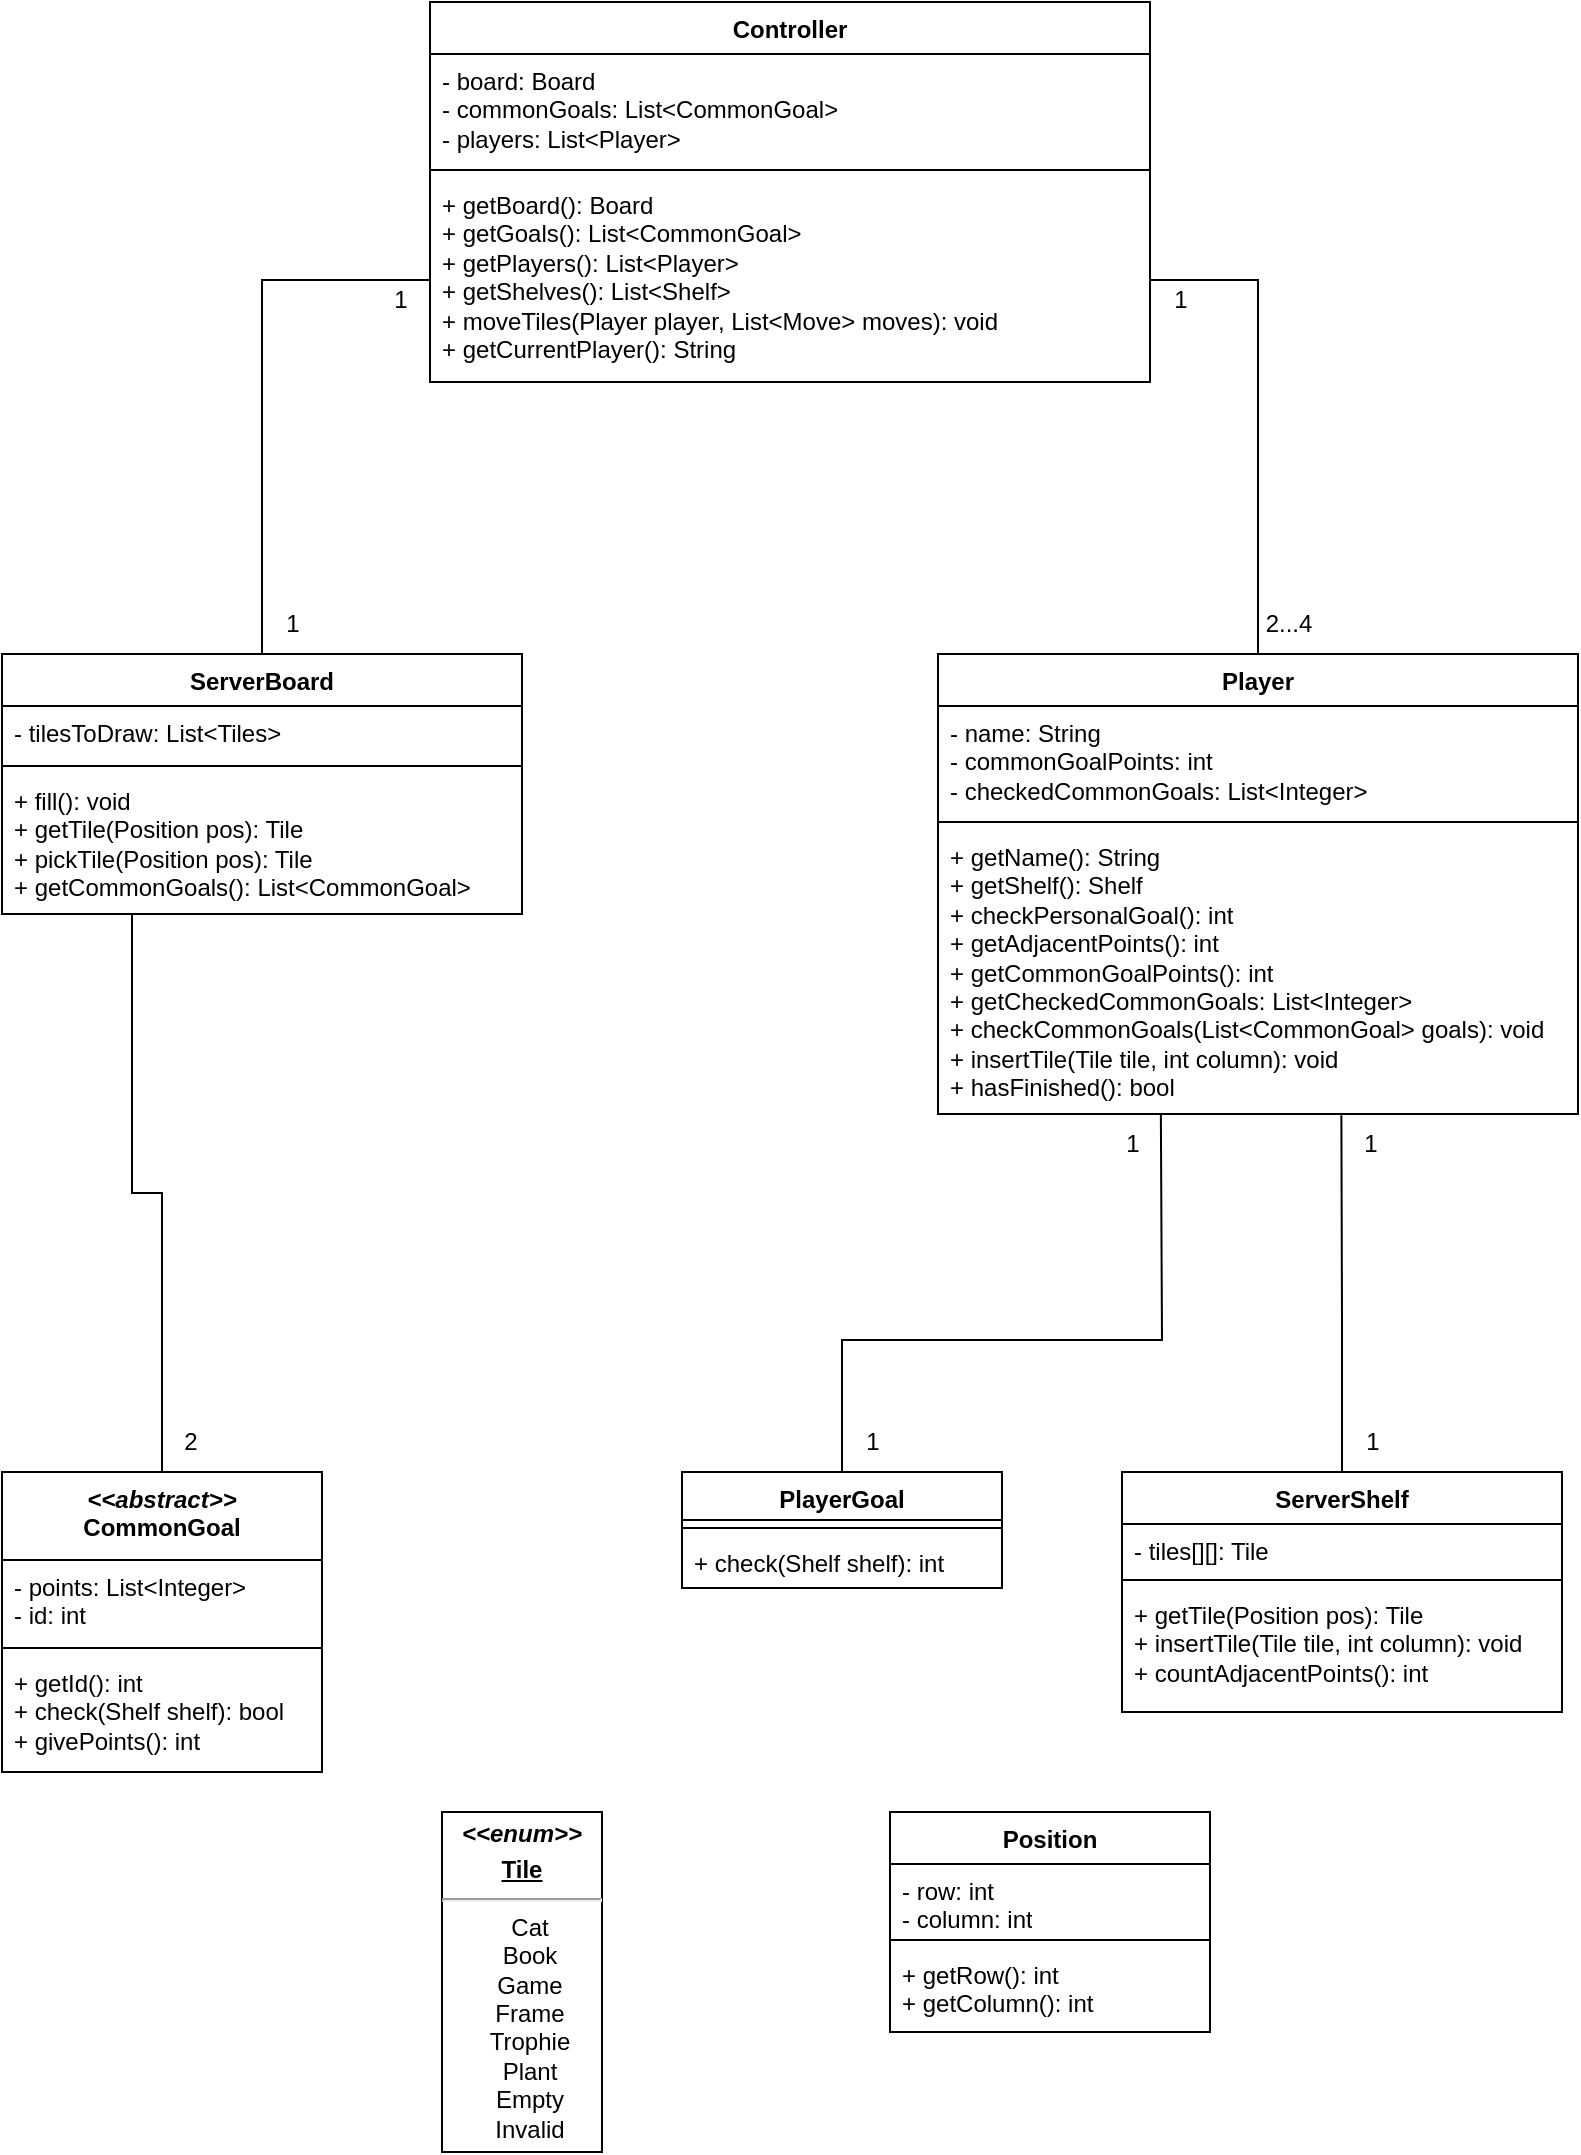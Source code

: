 <mxfile version="21.0.8" type="device"><diagram id="C5RBs43oDa-KdzZeNtuy" name="Page-1"><mxGraphModel dx="1195" dy="645" grid="1" gridSize="10" guides="1" tooltips="1" connect="1" arrows="1" fold="1" page="1" pageScale="1" pageWidth="827" pageHeight="1169" math="0" shadow="0"><root><mxCell id="WIyWlLk6GJQsqaUBKTNV-0"/><mxCell id="WIyWlLk6GJQsqaUBKTNV-1" parent="WIyWlLk6GJQsqaUBKTNV-0"/><mxCell id="2AUEZtxo2S54bx-lKT8y-0" value="Player" style="swimlane;fontStyle=1;align=center;verticalAlign=top;childLayout=stackLayout;horizontal=1;startSize=26;horizontalStack=0;resizeParent=1;resizeParentMax=0;resizeLast=0;collapsible=1;marginBottom=0;whiteSpace=wrap;html=1;" parent="WIyWlLk6GJQsqaUBKTNV-1" vertex="1"><mxGeometry x="488" y="387" width="320" height="230" as="geometry"/></mxCell><mxCell id="2AUEZtxo2S54bx-lKT8y-1" value="&lt;div&gt;- name: String&lt;/div&gt;&lt;div&gt;- commonGoalPoints: int&lt;/div&gt;&lt;div&gt;- checkedCommonGoals: List&amp;lt;Integer&amp;gt;&lt;br&gt;&lt;/div&gt;" style="text;strokeColor=none;fillColor=none;align=left;verticalAlign=top;spacingLeft=4;spacingRight=4;overflow=hidden;rotatable=0;points=[[0,0.5],[1,0.5]];portConstraint=eastwest;whiteSpace=wrap;html=1;" parent="2AUEZtxo2S54bx-lKT8y-0" vertex="1"><mxGeometry y="26" width="320" height="54" as="geometry"/></mxCell><mxCell id="2AUEZtxo2S54bx-lKT8y-2" value="" style="line;strokeWidth=1;fillColor=none;align=left;verticalAlign=middle;spacingTop=-1;spacingLeft=3;spacingRight=3;rotatable=0;labelPosition=right;points=[];portConstraint=eastwest;strokeColor=inherit;" parent="2AUEZtxo2S54bx-lKT8y-0" vertex="1"><mxGeometry y="80" width="320" height="8" as="geometry"/></mxCell><mxCell id="2AUEZtxo2S54bx-lKT8y-3" value="&lt;div&gt;+ getName(): String&lt;/div&gt;&lt;div&gt;+ getShelf(): Shelf&lt;/div&gt;&lt;div&gt;+ checkPersonalGoal(): int&lt;br&gt;&lt;/div&gt;&lt;div&gt;+ getAdjacentPoints(): int&lt;/div&gt;&lt;div&gt;+ getCommonGoalPoints(): int&lt;/div&gt;&lt;div&gt;+ getCheckedCommonGoals: List&amp;lt;Integer&amp;gt;&lt;/div&gt;&lt;div&gt;+ checkCommonGoals(List&amp;lt;CommonGoal&amp;gt; goals): void&lt;/div&gt;&lt;div&gt;+ insertTile(Tile tile, int column): void&lt;/div&gt;&lt;div&gt;+ hasFinished(): bool&lt;br&gt;&lt;/div&gt;" style="text;strokeColor=none;fillColor=none;align=left;verticalAlign=top;spacingLeft=4;spacingRight=4;overflow=hidden;rotatable=0;points=[[0,0.5],[1,0.5]];portConstraint=eastwest;whiteSpace=wrap;html=1;" parent="2AUEZtxo2S54bx-lKT8y-0" vertex="1"><mxGeometry y="88" width="320" height="142" as="geometry"/></mxCell><mxCell id="2AUEZtxo2S54bx-lKT8y-73" style="edgeStyle=orthogonalEdgeStyle;rounded=0;orthogonalLoop=1;jettySize=auto;html=1;exitX=0.25;exitY=1;exitDx=0;exitDy=0;entryX=0.5;entryY=0;entryDx=0;entryDy=0;endArrow=none;endFill=0;" parent="WIyWlLk6GJQsqaUBKTNV-1" source="2AUEZtxo2S54bx-lKT8y-4" target="2AUEZtxo2S54bx-lKT8y-9" edge="1"><mxGeometry relative="1" as="geometry"/></mxCell><mxCell id="2AUEZtxo2S54bx-lKT8y-4" value="ServerBoard" style="swimlane;fontStyle=1;align=center;verticalAlign=top;childLayout=stackLayout;horizontal=1;startSize=26;horizontalStack=0;resizeParent=1;resizeParentMax=0;resizeLast=0;collapsible=1;marginBottom=0;whiteSpace=wrap;html=1;" parent="WIyWlLk6GJQsqaUBKTNV-1" vertex="1"><mxGeometry x="20" y="387" width="260" height="130" as="geometry"/></mxCell><mxCell id="2AUEZtxo2S54bx-lKT8y-5" value="- tilesToDraw: List&amp;lt;Tiles&amp;gt;" style="text;strokeColor=none;fillColor=none;align=left;verticalAlign=top;spacingLeft=4;spacingRight=4;overflow=hidden;rotatable=0;points=[[0,0.5],[1,0.5]];portConstraint=eastwest;whiteSpace=wrap;html=1;" parent="2AUEZtxo2S54bx-lKT8y-4" vertex="1"><mxGeometry y="26" width="260" height="26" as="geometry"/></mxCell><mxCell id="2AUEZtxo2S54bx-lKT8y-6" value="" style="line;strokeWidth=1;fillColor=none;align=left;verticalAlign=middle;spacingTop=-1;spacingLeft=3;spacingRight=3;rotatable=0;labelPosition=right;points=[];portConstraint=eastwest;strokeColor=inherit;" parent="2AUEZtxo2S54bx-lKT8y-4" vertex="1"><mxGeometry y="52" width="260" height="8" as="geometry"/></mxCell><mxCell id="2AUEZtxo2S54bx-lKT8y-7" value="&lt;div&gt;+ fill(): void&lt;/div&gt;&lt;div&gt;+ getTile(Position pos): Tile&lt;br&gt;&lt;/div&gt;&lt;div&gt;+ pickTile(Position pos): Tile&lt;/div&gt;&lt;div&gt;+ getCommonGoals(): List&amp;lt;CommonGoal&amp;gt;&lt;br&gt;&lt;/div&gt;&lt;div&gt;&lt;br&gt;&lt;/div&gt;" style="text;strokeColor=none;fillColor=none;align=left;verticalAlign=top;spacingLeft=4;spacingRight=4;overflow=hidden;rotatable=0;points=[[0,0.5],[1,0.5]];portConstraint=eastwest;whiteSpace=wrap;html=1;" parent="2AUEZtxo2S54bx-lKT8y-4" vertex="1"><mxGeometry y="60" width="260" height="70" as="geometry"/></mxCell><mxCell id="2AUEZtxo2S54bx-lKT8y-9" value="&lt;div&gt;&lt;i&gt;&amp;lt;&amp;lt;abstract&amp;gt;&amp;gt;&lt;/i&gt;&lt;br&gt;&lt;/div&gt;&lt;div&gt;CommonGoal&lt;br&gt;&lt;/div&gt;" style="swimlane;fontStyle=1;align=center;verticalAlign=top;childLayout=stackLayout;horizontal=1;startSize=44;horizontalStack=0;resizeParent=1;resizeParentMax=0;resizeLast=0;collapsible=1;marginBottom=0;whiteSpace=wrap;html=1;" parent="WIyWlLk6GJQsqaUBKTNV-1" vertex="1"><mxGeometry x="20" y="796" width="160" height="150" as="geometry"/></mxCell><mxCell id="2AUEZtxo2S54bx-lKT8y-10" value="&lt;div&gt;- points: List&amp;lt;Integer&amp;gt;&lt;/div&gt;&lt;div&gt;- id: int&lt;br&gt;&lt;/div&gt;" style="text;strokeColor=none;fillColor=none;align=left;verticalAlign=top;spacingLeft=4;spacingRight=4;overflow=hidden;rotatable=0;points=[[0,0.5],[1,0.5]];portConstraint=eastwest;whiteSpace=wrap;html=1;" parent="2AUEZtxo2S54bx-lKT8y-9" vertex="1"><mxGeometry y="44" width="160" height="40" as="geometry"/></mxCell><mxCell id="2AUEZtxo2S54bx-lKT8y-11" value="" style="line;strokeWidth=1;fillColor=none;align=left;verticalAlign=middle;spacingTop=-1;spacingLeft=3;spacingRight=3;rotatable=0;labelPosition=right;points=[];portConstraint=eastwest;strokeColor=inherit;" parent="2AUEZtxo2S54bx-lKT8y-9" vertex="1"><mxGeometry y="84" width="160" height="8" as="geometry"/></mxCell><mxCell id="2AUEZtxo2S54bx-lKT8y-12" value="&lt;div&gt;+ getId(): int&lt;br&gt;&lt;/div&gt;&lt;div&gt;+ check(Shelf shelf): bool&lt;/div&gt;&lt;div&gt;+ givePoints(): int&lt;br&gt;&lt;/div&gt;" style="text;strokeColor=none;fillColor=none;align=left;verticalAlign=top;spacingLeft=4;spacingRight=4;overflow=hidden;rotatable=0;points=[[0,0.5],[1,0.5]];portConstraint=eastwest;whiteSpace=wrap;html=1;" parent="2AUEZtxo2S54bx-lKT8y-9" vertex="1"><mxGeometry y="92" width="160" height="58" as="geometry"/></mxCell><mxCell id="2AUEZtxo2S54bx-lKT8y-17" value="ServerShelf" style="swimlane;fontStyle=1;align=center;verticalAlign=top;childLayout=stackLayout;horizontal=1;startSize=26;horizontalStack=0;resizeParent=1;resizeParentMax=0;resizeLast=0;collapsible=1;marginBottom=0;whiteSpace=wrap;html=1;" parent="WIyWlLk6GJQsqaUBKTNV-1" vertex="1"><mxGeometry x="580" y="796" width="220" height="120" as="geometry"/></mxCell><mxCell id="2AUEZtxo2S54bx-lKT8y-18" value="- tiles[][]: Tile" style="text;strokeColor=none;fillColor=none;align=left;verticalAlign=top;spacingLeft=4;spacingRight=4;overflow=hidden;rotatable=0;points=[[0,0.5],[1,0.5]];portConstraint=eastwest;whiteSpace=wrap;html=1;" parent="2AUEZtxo2S54bx-lKT8y-17" vertex="1"><mxGeometry y="26" width="220" height="24" as="geometry"/></mxCell><mxCell id="2AUEZtxo2S54bx-lKT8y-19" value="" style="line;strokeWidth=1;fillColor=none;align=left;verticalAlign=middle;spacingTop=-1;spacingLeft=3;spacingRight=3;rotatable=0;labelPosition=right;points=[];portConstraint=eastwest;strokeColor=inherit;" parent="2AUEZtxo2S54bx-lKT8y-17" vertex="1"><mxGeometry y="50" width="220" height="8" as="geometry"/></mxCell><mxCell id="2AUEZtxo2S54bx-lKT8y-20" value="&lt;div&gt;+ getTile(Position pos): Tile&lt;/div&gt;&lt;div&gt;+ insertTile(Tile tile, int column): void&lt;/div&gt;&lt;div&gt;+ countAdjacentPoints(): int&lt;br&gt;&lt;/div&gt;" style="text;strokeColor=none;fillColor=none;align=left;verticalAlign=top;spacingLeft=4;spacingRight=4;overflow=hidden;rotatable=0;points=[[0,0.5],[1,0.5]];portConstraint=eastwest;whiteSpace=wrap;html=1;" parent="2AUEZtxo2S54bx-lKT8y-17" vertex="1"><mxGeometry y="58" width="220" height="62" as="geometry"/></mxCell><mxCell id="2AUEZtxo2S54bx-lKT8y-21" value="&lt;div&gt;PlayerGoal&lt;br&gt;&lt;/div&gt;" style="swimlane;fontStyle=1;align=center;verticalAlign=top;childLayout=stackLayout;horizontal=1;startSize=24;horizontalStack=0;resizeParent=1;resizeParentMax=0;resizeLast=0;collapsible=1;marginBottom=0;whiteSpace=wrap;html=1;" parent="WIyWlLk6GJQsqaUBKTNV-1" vertex="1"><mxGeometry x="360" y="796" width="160" height="58" as="geometry"/></mxCell><mxCell id="2AUEZtxo2S54bx-lKT8y-23" value="" style="line;strokeWidth=1;fillColor=none;align=left;verticalAlign=middle;spacingTop=-1;spacingLeft=3;spacingRight=3;rotatable=0;labelPosition=right;points=[];portConstraint=eastwest;strokeColor=inherit;" parent="2AUEZtxo2S54bx-lKT8y-21" vertex="1"><mxGeometry y="24" width="160" height="8" as="geometry"/></mxCell><mxCell id="2AUEZtxo2S54bx-lKT8y-24" value="+ check(Shelf shelf): int" style="text;strokeColor=none;fillColor=none;align=left;verticalAlign=top;spacingLeft=4;spacingRight=4;overflow=hidden;rotatable=0;points=[[0,0.5],[1,0.5]];portConstraint=eastwest;whiteSpace=wrap;html=1;" parent="2AUEZtxo2S54bx-lKT8y-21" vertex="1"><mxGeometry y="32" width="160" height="26" as="geometry"/></mxCell><mxCell id="2AUEZtxo2S54bx-lKT8y-29" value="Controller" style="swimlane;fontStyle=1;align=center;verticalAlign=top;childLayout=stackLayout;horizontal=1;startSize=26;horizontalStack=0;resizeParent=1;resizeParentMax=0;resizeLast=0;collapsible=1;marginBottom=0;whiteSpace=wrap;html=1;" parent="WIyWlLk6GJQsqaUBKTNV-1" vertex="1"><mxGeometry x="234" y="61" width="360" height="190" as="geometry"/></mxCell><mxCell id="2AUEZtxo2S54bx-lKT8y-30" value="&lt;div&gt;- board: Board&lt;/div&gt;&lt;div&gt;- commonGoals: List&amp;lt;CommonGoal&amp;gt;&lt;/div&gt;&lt;div&gt;- players: List&amp;lt;Player&amp;gt;&lt;/div&gt;" style="text;strokeColor=none;fillColor=none;align=left;verticalAlign=top;spacingLeft=4;spacingRight=4;overflow=hidden;rotatable=0;points=[[0,0.5],[1,0.5]];portConstraint=eastwest;whiteSpace=wrap;html=1;" parent="2AUEZtxo2S54bx-lKT8y-29" vertex="1"><mxGeometry y="26" width="360" height="54" as="geometry"/></mxCell><mxCell id="2AUEZtxo2S54bx-lKT8y-31" value="" style="line;strokeWidth=1;fillColor=none;align=left;verticalAlign=middle;spacingTop=-1;spacingLeft=3;spacingRight=3;rotatable=0;labelPosition=right;points=[];portConstraint=eastwest;strokeColor=inherit;" parent="2AUEZtxo2S54bx-lKT8y-29" vertex="1"><mxGeometry y="80" width="360" height="8" as="geometry"/></mxCell><mxCell id="2AUEZtxo2S54bx-lKT8y-32" value="&lt;div&gt;+ getBoard(): Board&lt;/div&gt;&lt;div&gt;+ getGoals(): List&amp;lt;CommonGoal&amp;gt;&lt;/div&gt;&lt;div&gt;+ getPlayers(): List&amp;lt;Player&amp;gt;&lt;/div&gt;&lt;div&gt;+ getShelves(): List&amp;lt;Shelf&amp;gt;&lt;/div&gt;&lt;div&gt;+ moveTiles(Player player, List&amp;lt;Move&amp;gt; moves): void&lt;/div&gt;&lt;div&gt;+ getCurrentPlayer(): String&lt;/div&gt;&lt;div&gt;&lt;br&gt;&lt;/div&gt;" style="text;strokeColor=none;fillColor=none;align=left;verticalAlign=top;spacingLeft=4;spacingRight=4;overflow=hidden;rotatable=0;points=[[0,0.5],[1,0.5]];portConstraint=eastwest;whiteSpace=wrap;html=1;" parent="2AUEZtxo2S54bx-lKT8y-29" vertex="1"><mxGeometry y="88" width="360" height="102" as="geometry"/></mxCell><mxCell id="2AUEZtxo2S54bx-lKT8y-51" style="edgeStyle=orthogonalEdgeStyle;rounded=0;orthogonalLoop=1;jettySize=auto;html=1;exitX=1;exitY=0.5;exitDx=0;exitDy=0;entryX=0.5;entryY=0;entryDx=0;entryDy=0;endArrow=none;endFill=0;" parent="WIyWlLk6GJQsqaUBKTNV-1" source="2AUEZtxo2S54bx-lKT8y-32" target="2AUEZtxo2S54bx-lKT8y-0" edge="1"><mxGeometry relative="1" as="geometry"/></mxCell><mxCell id="2AUEZtxo2S54bx-lKT8y-56" value="&lt;div&gt;1&lt;/div&gt;" style="text;html=1;align=center;verticalAlign=middle;resizable=0;points=[[0,0.5,0,0,0]];autosize=1;strokeColor=none;fillColor=none;" parent="WIyWlLk6GJQsqaUBKTNV-1" vertex="1"><mxGeometry x="594" y="195" width="30" height="30" as="geometry"/></mxCell><mxCell id="2AUEZtxo2S54bx-lKT8y-59" value="2...4" style="text;html=1;align=center;verticalAlign=middle;resizable=0;points=[];autosize=1;strokeColor=none;fillColor=none;" parent="WIyWlLk6GJQsqaUBKTNV-1" vertex="1"><mxGeometry x="638" y="357" width="50" height="30" as="geometry"/></mxCell><mxCell id="2AUEZtxo2S54bx-lKT8y-63" style="edgeStyle=orthogonalEdgeStyle;rounded=0;orthogonalLoop=1;jettySize=auto;html=1;exitX=0;exitY=0.5;exitDx=0;exitDy=0;entryX=0.5;entryY=0;entryDx=0;entryDy=0;endArrow=none;endFill=0;" parent="WIyWlLk6GJQsqaUBKTNV-1" source="2AUEZtxo2S54bx-lKT8y-32" target="2AUEZtxo2S54bx-lKT8y-4" edge="1"><mxGeometry relative="1" as="geometry"/></mxCell><mxCell id="2AUEZtxo2S54bx-lKT8y-64" value="1" style="text;html=1;align=center;verticalAlign=middle;resizable=0;points=[];autosize=1;strokeColor=none;fillColor=none;" parent="WIyWlLk6GJQsqaUBKTNV-1" vertex="1"><mxGeometry x="150" y="357" width="30" height="30" as="geometry"/></mxCell><mxCell id="2AUEZtxo2S54bx-lKT8y-65" value="1" style="text;html=1;align=center;verticalAlign=middle;resizable=0;points=[];autosize=1;strokeColor=none;fillColor=none;" parent="WIyWlLk6GJQsqaUBKTNV-1" vertex="1"><mxGeometry x="204" y="195" width="30" height="30" as="geometry"/></mxCell><mxCell id="2AUEZtxo2S54bx-lKT8y-74" value="2" style="text;html=1;align=center;verticalAlign=middle;resizable=0;points=[];autosize=1;strokeColor=none;fillColor=none;" parent="WIyWlLk6GJQsqaUBKTNV-1" vertex="1"><mxGeometry x="99" y="766" width="30" height="30" as="geometry"/></mxCell><mxCell id="2AUEZtxo2S54bx-lKT8y-80" value="" style="endArrow=none;endFill=0;endSize=12;html=1;rounded=0;entryX=0.5;entryY=0;entryDx=0;entryDy=0;exitX=0.023;exitY=0.021;exitDx=0;exitDy=0;exitPerimeter=0;" parent="WIyWlLk6GJQsqaUBKTNV-1" source="2AUEZtxo2S54bx-lKT8y-81" target="2AUEZtxo2S54bx-lKT8y-17" edge="1"><mxGeometry width="160" relative="1" as="geometry"><mxPoint x="690" y="670" as="sourcePoint"/><mxPoint x="640" y="740" as="targetPoint"/><Array as="points"><mxPoint x="690" y="720"/></Array></mxGeometry></mxCell><mxCell id="2AUEZtxo2S54bx-lKT8y-81" value="&lt;div&gt;1&lt;/div&gt;" style="text;html=1;align=center;verticalAlign=middle;resizable=0;points=[];autosize=1;strokeColor=none;fillColor=none;" parent="WIyWlLk6GJQsqaUBKTNV-1" vertex="1"><mxGeometry x="689" y="617" width="30" height="30" as="geometry"/></mxCell><mxCell id="2AUEZtxo2S54bx-lKT8y-82" value="&lt;div&gt;1&lt;/div&gt;" style="text;html=1;align=center;verticalAlign=middle;resizable=0;points=[];autosize=1;strokeColor=none;fillColor=none;" parent="WIyWlLk6GJQsqaUBKTNV-1" vertex="1"><mxGeometry x="690" y="766" width="30" height="30" as="geometry"/></mxCell><mxCell id="2AUEZtxo2S54bx-lKT8y-85" value="" style="endArrow=none;endFill=0;endSize=12;html=1;rounded=0;entryX=0.5;entryY=0;entryDx=0;entryDy=0;exitX=0.981;exitY=0.005;exitDx=0;exitDy=0;exitPerimeter=0;" parent="WIyWlLk6GJQsqaUBKTNV-1" source="2AUEZtxo2S54bx-lKT8y-87" target="2AUEZtxo2S54bx-lKT8y-21" edge="1"><mxGeometry width="160" relative="1" as="geometry"><mxPoint x="360" y="730" as="sourcePoint"/><mxPoint x="520" y="730" as="targetPoint"/><Array as="points"><mxPoint x="600" y="730"/><mxPoint x="520" y="730"/><mxPoint x="440" y="730"/></Array></mxGeometry></mxCell><mxCell id="2AUEZtxo2S54bx-lKT8y-86" value="&lt;div&gt;1&lt;/div&gt;" style="text;html=1;align=center;verticalAlign=middle;resizable=0;points=[];autosize=1;strokeColor=none;fillColor=none;" parent="WIyWlLk6GJQsqaUBKTNV-1" vertex="1"><mxGeometry x="440" y="766" width="30" height="30" as="geometry"/></mxCell><mxCell id="2AUEZtxo2S54bx-lKT8y-87" value="&lt;div&gt;1&lt;/div&gt;" style="text;html=1;align=center;verticalAlign=middle;resizable=0;points=[];autosize=1;strokeColor=none;fillColor=none;" parent="WIyWlLk6GJQsqaUBKTNV-1" vertex="1"><mxGeometry x="570" y="617" width="30" height="30" as="geometry"/></mxCell><mxCell id="n5z8yiYjiWX8sfMJdNst-0" value="&lt;p style=&quot;margin: 4px 0px 0px; text-align: center;&quot;&gt;&lt;b&gt;&lt;i&gt;&amp;lt;&amp;lt;enum&amp;gt;&amp;gt;&lt;/i&gt;&lt;/b&gt;&lt;/p&gt;&lt;p style=&quot;margin:0px;margin-top:4px;text-align:center;text-decoration:underline;&quot;&gt;&lt;b&gt;Tile&lt;br&gt;&lt;/b&gt;&lt;/p&gt;&lt;hr&gt;&lt;p style=&quot;margin:0px;margin-left:8px;&quot; align=&quot;center&quot;&gt;Cat&lt;/p&gt;&lt;p style=&quot;margin:0px;margin-left:8px;&quot; align=&quot;center&quot;&gt;Book&lt;/p&gt;&lt;p style=&quot;margin:0px;margin-left:8px;&quot; align=&quot;center&quot;&gt;Game&lt;/p&gt;&lt;p style=&quot;margin:0px;margin-left:8px;&quot; align=&quot;center&quot;&gt;Frame&lt;/p&gt;&lt;p style=&quot;margin:0px;margin-left:8px;&quot; align=&quot;center&quot;&gt;Trophie&lt;/p&gt;&lt;p style=&quot;margin:0px;margin-left:8px;&quot; align=&quot;center&quot;&gt;Plant&lt;/p&gt;&lt;p style=&quot;margin:0px;margin-left:8px;&quot; align=&quot;center&quot;&gt;Empty&lt;/p&gt;&lt;p style=&quot;margin:0px;margin-left:8px;&quot; align=&quot;center&quot;&gt;Invalid&lt;br&gt;&lt;/p&gt;" style="verticalAlign=top;align=left;overflow=fill;fontSize=12;fontFamily=Helvetica;html=1;whiteSpace=wrap;" parent="WIyWlLk6GJQsqaUBKTNV-1" vertex="1"><mxGeometry x="240" y="966" width="80" height="170" as="geometry"/></mxCell><mxCell id="n5z8yiYjiWX8sfMJdNst-1" value="Position" style="swimlane;fontStyle=1;align=center;verticalAlign=top;childLayout=stackLayout;horizontal=1;startSize=26;horizontalStack=0;resizeParent=1;resizeParentMax=0;resizeLast=0;collapsible=1;marginBottom=0;whiteSpace=wrap;html=1;" parent="WIyWlLk6GJQsqaUBKTNV-1" vertex="1"><mxGeometry x="464" y="966" width="160" height="110" as="geometry"/></mxCell><mxCell id="n5z8yiYjiWX8sfMJdNst-2" value="&lt;div&gt;- row: int&lt;/div&gt;&lt;div&gt;- column: int&lt;br&gt;&lt;/div&gt;" style="text;strokeColor=none;fillColor=none;align=left;verticalAlign=top;spacingLeft=4;spacingRight=4;overflow=hidden;rotatable=0;points=[[0,0.5],[1,0.5]];portConstraint=eastwest;whiteSpace=wrap;html=1;" parent="n5z8yiYjiWX8sfMJdNst-1" vertex="1"><mxGeometry y="26" width="160" height="34" as="geometry"/></mxCell><mxCell id="n5z8yiYjiWX8sfMJdNst-3" value="" style="line;strokeWidth=1;fillColor=none;align=left;verticalAlign=middle;spacingTop=-1;spacingLeft=3;spacingRight=3;rotatable=0;labelPosition=right;points=[];portConstraint=eastwest;strokeColor=inherit;" parent="n5z8yiYjiWX8sfMJdNst-1" vertex="1"><mxGeometry y="60" width="160" height="8" as="geometry"/></mxCell><mxCell id="n5z8yiYjiWX8sfMJdNst-4" value="&lt;div&gt;+ getRow(): int&lt;/div&gt;&lt;div&gt;+ getColumn(): int&lt;br&gt;&lt;/div&gt;" style="text;strokeColor=none;fillColor=none;align=left;verticalAlign=top;spacingLeft=4;spacingRight=4;overflow=hidden;rotatable=0;points=[[0,0.5],[1,0.5]];portConstraint=eastwest;whiteSpace=wrap;html=1;" parent="n5z8yiYjiWX8sfMJdNst-1" vertex="1"><mxGeometry y="68" width="160" height="42" as="geometry"/></mxCell></root></mxGraphModel></diagram></mxfile>